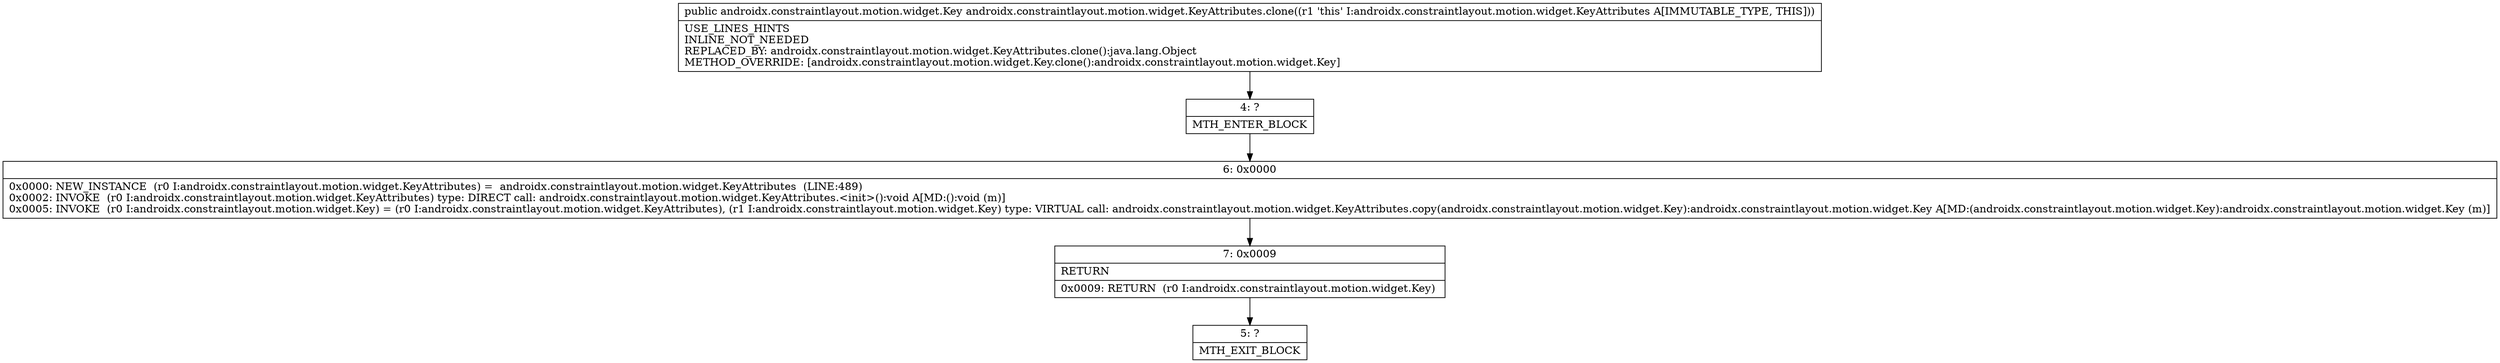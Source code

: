 digraph "CFG forandroidx.constraintlayout.motion.widget.KeyAttributes.clone()Landroidx\/constraintlayout\/motion\/widget\/Key;" {
Node_4 [shape=record,label="{4\:\ ?|MTH_ENTER_BLOCK\l}"];
Node_6 [shape=record,label="{6\:\ 0x0000|0x0000: NEW_INSTANCE  (r0 I:androidx.constraintlayout.motion.widget.KeyAttributes) =  androidx.constraintlayout.motion.widget.KeyAttributes  (LINE:489)\l0x0002: INVOKE  (r0 I:androidx.constraintlayout.motion.widget.KeyAttributes) type: DIRECT call: androidx.constraintlayout.motion.widget.KeyAttributes.\<init\>():void A[MD:():void (m)]\l0x0005: INVOKE  (r0 I:androidx.constraintlayout.motion.widget.Key) = (r0 I:androidx.constraintlayout.motion.widget.KeyAttributes), (r1 I:androidx.constraintlayout.motion.widget.Key) type: VIRTUAL call: androidx.constraintlayout.motion.widget.KeyAttributes.copy(androidx.constraintlayout.motion.widget.Key):androidx.constraintlayout.motion.widget.Key A[MD:(androidx.constraintlayout.motion.widget.Key):androidx.constraintlayout.motion.widget.Key (m)]\l}"];
Node_7 [shape=record,label="{7\:\ 0x0009|RETURN\l|0x0009: RETURN  (r0 I:androidx.constraintlayout.motion.widget.Key) \l}"];
Node_5 [shape=record,label="{5\:\ ?|MTH_EXIT_BLOCK\l}"];
MethodNode[shape=record,label="{public androidx.constraintlayout.motion.widget.Key androidx.constraintlayout.motion.widget.KeyAttributes.clone((r1 'this' I:androidx.constraintlayout.motion.widget.KeyAttributes A[IMMUTABLE_TYPE, THIS]))  | USE_LINES_HINTS\lINLINE_NOT_NEEDED\lREPLACED_BY: androidx.constraintlayout.motion.widget.KeyAttributes.clone():java.lang.Object\lMETHOD_OVERRIDE: [androidx.constraintlayout.motion.widget.Key.clone():androidx.constraintlayout.motion.widget.Key]\l}"];
MethodNode -> Node_4;Node_4 -> Node_6;
Node_6 -> Node_7;
Node_7 -> Node_5;
}

